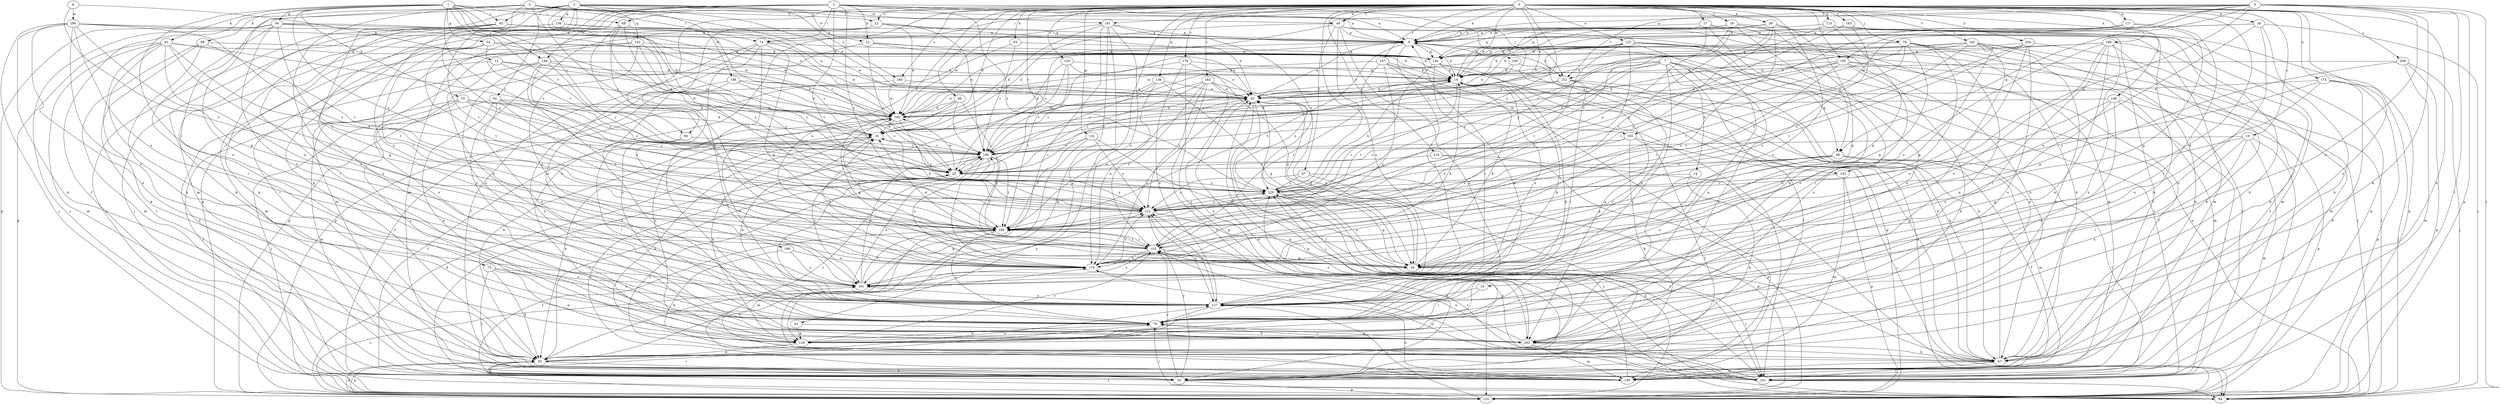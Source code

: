 strict digraph  {
0;
1;
2;
3;
4;
5;
6;
7;
8;
10;
12;
13;
14;
16;
17;
18;
19;
21;
24;
25;
33;
38;
39;
40;
42;
43;
47;
49;
50;
54;
56;
58;
59;
63;
67;
68;
73;
74;
75;
79;
80;
82;
84;
88;
91;
92;
93;
100;
101;
106;
109;
115;
117;
118;
123;
126;
127;
132;
135;
136;
139;
142;
143;
144;
148;
149;
152;
153;
160;
161;
163;
167;
168;
169;
174;
178;
179;
182;
183;
186;
188;
191;
193;
194;
195;
198;
202;
204;
208;
212;
214;
220;
0 -> 8  [label=a];
0 -> 17  [label=c];
0 -> 18  [label=c];
0 -> 19  [label=c];
0 -> 21  [label=c];
0 -> 25  [label=d];
0 -> 33  [label=d];
0 -> 38  [label=e];
0 -> 39  [label=e];
0 -> 40  [label=e];
0 -> 42  [label=e];
0 -> 43  [label=f];
0 -> 47  [label=f];
0 -> 49  [label=f];
0 -> 63  [label=h];
0 -> 67  [label=h];
0 -> 68  [label=i];
0 -> 79  [label=j];
0 -> 80  [label=j];
0 -> 100  [label=l];
0 -> 106  [label=m];
0 -> 115  [label=n];
0 -> 117  [label=n];
0 -> 118  [label=n];
0 -> 123  [label=o];
0 -> 126  [label=o];
0 -> 127  [label=o];
0 -> 132  [label=p];
0 -> 136  [label=q];
0 -> 148  [label=r];
0 -> 160  [label=s];
0 -> 163  [label=t];
0 -> 167  [label=t];
0 -> 174  [label=u];
0 -> 178  [label=u];
0 -> 179  [label=v];
0 -> 182  [label=v];
0 -> 183  [label=v];
0 -> 186  [label=v];
0 -> 198  [label=x];
0 -> 202  [label=x];
0 -> 204  [label=y];
0 -> 208  [label=y];
0 -> 214  [label=z];
0 -> 220  [label=z];
1 -> 10  [label=b];
1 -> 21  [label=c];
1 -> 24  [label=c];
1 -> 33  [label=d];
1 -> 54  [label=g];
1 -> 56  [label=g];
1 -> 68  [label=i];
1 -> 80  [label=j];
1 -> 82  [label=j];
1 -> 88  [label=k];
1 -> 91  [label=k];
1 -> 127  [label=o];
1 -> 149  [label=r];
1 -> 186  [label=v];
1 -> 212  [label=y];
2 -> 8  [label=a];
2 -> 12  [label=b];
2 -> 24  [label=c];
2 -> 73  [label=i];
2 -> 92  [label=k];
2 -> 109  [label=m];
2 -> 139  [label=q];
2 -> 142  [label=q];
2 -> 160  [label=s];
2 -> 168  [label=t];
2 -> 169  [label=t];
2 -> 188  [label=w];
2 -> 191  [label=w];
2 -> 202  [label=x];
3 -> 8  [label=a];
3 -> 12  [label=b];
3 -> 74  [label=i];
3 -> 82  [label=j];
3 -> 93  [label=k];
3 -> 109  [label=m];
3 -> 135  [label=p];
3 -> 143  [label=q];
3 -> 149  [label=r];
3 -> 152  [label=r];
3 -> 169  [label=t];
3 -> 212  [label=y];
3 -> 220  [label=z];
4 -> 8  [label=a];
4 -> 49  [label=f];
4 -> 58  [label=g];
4 -> 74  [label=i];
4 -> 84  [label=j];
4 -> 93  [label=k];
4 -> 100  [label=l];
4 -> 101  [label=l];
4 -> 127  [label=o];
4 -> 135  [label=p];
4 -> 143  [label=q];
4 -> 152  [label=r];
4 -> 191  [label=w];
4 -> 193  [label=w];
5 -> 24  [label=c];
5 -> 42  [label=e];
5 -> 49  [label=f];
5 -> 50  [label=f];
5 -> 74  [label=i];
5 -> 75  [label=i];
5 -> 161  [label=s];
5 -> 193  [label=w];
5 -> 212  [label=y];
6 -> 13  [label=b];
6 -> 169  [label=t];
6 -> 194  [label=w];
7 -> 14  [label=b];
7 -> 16  [label=b];
7 -> 50  [label=f];
7 -> 58  [label=g];
7 -> 67  [label=h];
7 -> 118  [label=n];
7 -> 152  [label=r];
7 -> 169  [label=t];
7 -> 202  [label=x];
7 -> 220  [label=z];
8 -> 16  [label=b];
8 -> 24  [label=c];
8 -> 144  [label=q];
8 -> 152  [label=r];
8 -> 161  [label=s];
8 -> 169  [label=t];
8 -> 195  [label=w];
10 -> 33  [label=d];
10 -> 50  [label=f];
10 -> 109  [label=m];
10 -> 186  [label=v];
10 -> 195  [label=w];
10 -> 202  [label=x];
10 -> 212  [label=y];
12 -> 16  [label=b];
12 -> 24  [label=c];
12 -> 42  [label=e];
12 -> 127  [label=o];
12 -> 144  [label=q];
13 -> 16  [label=b];
13 -> 33  [label=d];
13 -> 75  [label=i];
13 -> 161  [label=s];
13 -> 195  [label=w];
14 -> 93  [label=k];
14 -> 202  [label=x];
14 -> 220  [label=z];
16 -> 42  [label=e];
16 -> 67  [label=h];
16 -> 161  [label=s];
16 -> 169  [label=t];
17 -> 8  [label=a];
17 -> 50  [label=f];
17 -> 67  [label=h];
17 -> 118  [label=n];
17 -> 144  [label=q];
17 -> 212  [label=y];
18 -> 8  [label=a];
18 -> 16  [label=b];
18 -> 58  [label=g];
18 -> 109  [label=m];
18 -> 118  [label=n];
18 -> 212  [label=y];
18 -> 220  [label=z];
19 -> 59  [label=g];
19 -> 75  [label=i];
19 -> 101  [label=l];
19 -> 109  [label=m];
19 -> 186  [label=v];
19 -> 202  [label=x];
21 -> 8  [label=a];
21 -> 42  [label=e];
21 -> 109  [label=m];
21 -> 161  [label=s];
21 -> 186  [label=v];
21 -> 195  [label=w];
21 -> 202  [label=x];
24 -> 16  [label=b];
24 -> 186  [label=v];
24 -> 195  [label=w];
24 -> 212  [label=y];
24 -> 220  [label=z];
25 -> 75  [label=i];
25 -> 127  [label=o];
33 -> 16  [label=b];
33 -> 67  [label=h];
33 -> 93  [label=k];
33 -> 118  [label=n];
33 -> 186  [label=v];
38 -> 8  [label=a];
38 -> 16  [label=b];
38 -> 59  [label=g];
38 -> 67  [label=h];
38 -> 144  [label=q];
38 -> 153  [label=r];
38 -> 169  [label=t];
38 -> 178  [label=u];
39 -> 8  [label=a];
39 -> 16  [label=b];
39 -> 67  [label=h];
39 -> 84  [label=j];
39 -> 178  [label=u];
39 -> 202  [label=x];
40 -> 59  [label=g];
40 -> 93  [label=k];
40 -> 118  [label=n];
40 -> 186  [label=v];
40 -> 195  [label=w];
42 -> 8  [label=a];
42 -> 16  [label=b];
42 -> 59  [label=g];
42 -> 84  [label=j];
42 -> 101  [label=l];
42 -> 178  [label=u];
42 -> 195  [label=w];
43 -> 118  [label=n];
43 -> 202  [label=x];
47 -> 50  [label=f];
47 -> 135  [label=p];
47 -> 212  [label=y];
47 -> 220  [label=z];
49 -> 8  [label=a];
49 -> 24  [label=c];
49 -> 33  [label=d];
49 -> 67  [label=h];
49 -> 109  [label=m];
49 -> 118  [label=n];
49 -> 161  [label=s];
49 -> 220  [label=z];
50 -> 42  [label=e];
50 -> 93  [label=k];
50 -> 135  [label=p];
50 -> 153  [label=r];
50 -> 212  [label=y];
54 -> 16  [label=b];
54 -> 33  [label=d];
54 -> 144  [label=q];
54 -> 153  [label=r];
54 -> 161  [label=s];
54 -> 169  [label=t];
54 -> 186  [label=v];
56 -> 8  [label=a];
56 -> 42  [label=e];
56 -> 75  [label=i];
56 -> 84  [label=j];
56 -> 127  [label=o];
56 -> 135  [label=p];
56 -> 169  [label=t];
56 -> 195  [label=w];
58 -> 24  [label=c];
58 -> 50  [label=f];
58 -> 59  [label=g];
58 -> 101  [label=l];
58 -> 109  [label=m];
58 -> 127  [label=o];
58 -> 153  [label=r];
58 -> 220  [label=z];
59 -> 16  [label=b];
59 -> 42  [label=e];
59 -> 101  [label=l];
63 -> 135  [label=p];
63 -> 144  [label=q];
63 -> 186  [label=v];
67 -> 8  [label=a];
67 -> 42  [label=e];
67 -> 101  [label=l];
67 -> 109  [label=m];
67 -> 153  [label=r];
68 -> 8  [label=a];
68 -> 153  [label=r];
68 -> 169  [label=t];
68 -> 178  [label=u];
68 -> 212  [label=y];
73 -> 93  [label=k];
73 -> 101  [label=l];
73 -> 118  [label=n];
73 -> 127  [label=o];
73 -> 161  [label=s];
74 -> 59  [label=g];
74 -> 75  [label=i];
74 -> 101  [label=l];
74 -> 135  [label=p];
74 -> 144  [label=q];
74 -> 195  [label=w];
74 -> 202  [label=x];
75 -> 8  [label=a];
75 -> 16  [label=b];
75 -> 33  [label=d];
75 -> 118  [label=n];
75 -> 202  [label=x];
79 -> 16  [label=b];
79 -> 59  [label=g];
79 -> 75  [label=i];
79 -> 84  [label=j];
79 -> 101  [label=l];
79 -> 118  [label=n];
79 -> 144  [label=q];
79 -> 169  [label=t];
79 -> 186  [label=v];
79 -> 212  [label=y];
80 -> 75  [label=i];
80 -> 178  [label=u];
80 -> 186  [label=v];
82 -> 8  [label=a];
82 -> 42  [label=e];
82 -> 75  [label=i];
82 -> 84  [label=j];
82 -> 93  [label=k];
82 -> 178  [label=u];
82 -> 186  [label=v];
84 -> 8  [label=a];
84 -> 42  [label=e];
84 -> 75  [label=i];
88 -> 101  [label=l];
88 -> 109  [label=m];
88 -> 144  [label=q];
88 -> 202  [label=x];
88 -> 220  [label=z];
91 -> 59  [label=g];
91 -> 75  [label=i];
91 -> 93  [label=k];
91 -> 109  [label=m];
91 -> 135  [label=p];
91 -> 144  [label=q];
91 -> 169  [label=t];
91 -> 178  [label=u];
91 -> 186  [label=v];
92 -> 24  [label=c];
92 -> 84  [label=j];
92 -> 118  [label=n];
92 -> 127  [label=o];
92 -> 169  [label=t];
92 -> 195  [label=w];
92 -> 220  [label=z];
93 -> 24  [label=c];
93 -> 50  [label=f];
93 -> 84  [label=j];
93 -> 127  [label=o];
93 -> 135  [label=p];
93 -> 178  [label=u];
93 -> 220  [label=z];
100 -> 16  [label=b];
100 -> 50  [label=f];
100 -> 93  [label=k];
100 -> 109  [label=m];
100 -> 127  [label=o];
100 -> 153  [label=r];
100 -> 186  [label=v];
100 -> 195  [label=w];
101 -> 24  [label=c];
101 -> 84  [label=j];
101 -> 153  [label=r];
101 -> 178  [label=u];
101 -> 186  [label=v];
101 -> 212  [label=y];
106 -> 16  [label=b];
106 -> 42  [label=e];
106 -> 127  [label=o];
109 -> 24  [label=c];
109 -> 127  [label=o];
109 -> 220  [label=z];
115 -> 8  [label=a];
115 -> 59  [label=g];
115 -> 67  [label=h];
115 -> 135  [label=p];
115 -> 195  [label=w];
117 -> 8  [label=a];
117 -> 59  [label=g];
117 -> 75  [label=i];
117 -> 186  [label=v];
118 -> 93  [label=k];
118 -> 153  [label=r];
123 -> 16  [label=b];
123 -> 84  [label=j];
123 -> 101  [label=l];
123 -> 118  [label=n];
123 -> 144  [label=q];
123 -> 153  [label=r];
123 -> 169  [label=t];
123 -> 186  [label=v];
123 -> 195  [label=w];
123 -> 202  [label=x];
126 -> 16  [label=b];
126 -> 33  [label=d];
126 -> 42  [label=e];
126 -> 50  [label=f];
126 -> 169  [label=t];
127 -> 16  [label=b];
127 -> 24  [label=c];
127 -> 75  [label=i];
127 -> 195  [label=w];
127 -> 212  [label=y];
132 -> 59  [label=g];
132 -> 93  [label=k];
132 -> 169  [label=t];
132 -> 186  [label=v];
132 -> 212  [label=y];
135 -> 33  [label=d];
135 -> 75  [label=i];
135 -> 93  [label=k];
135 -> 127  [label=o];
135 -> 161  [label=s];
136 -> 42  [label=e];
136 -> 59  [label=g];
136 -> 178  [label=u];
136 -> 186  [label=v];
136 -> 195  [label=w];
139 -> 8  [label=a];
139 -> 24  [label=c];
139 -> 84  [label=j];
139 -> 93  [label=k];
142 -> 109  [label=m];
142 -> 144  [label=q];
142 -> 161  [label=s];
142 -> 202  [label=x];
142 -> 212  [label=y];
142 -> 220  [label=z];
143 -> 109  [label=m];
143 -> 135  [label=p];
143 -> 220  [label=z];
144 -> 16  [label=b];
144 -> 67  [label=h];
144 -> 153  [label=r];
144 -> 161  [label=s];
144 -> 202  [label=x];
148 -> 101  [label=l];
148 -> 127  [label=o];
148 -> 135  [label=p];
148 -> 178  [label=u];
148 -> 195  [label=w];
148 -> 202  [label=x];
149 -> 16  [label=b];
149 -> 24  [label=c];
149 -> 50  [label=f];
149 -> 127  [label=o];
149 -> 169  [label=t];
149 -> 195  [label=w];
149 -> 220  [label=z];
152 -> 33  [label=d];
152 -> 42  [label=e];
152 -> 67  [label=h];
152 -> 75  [label=i];
152 -> 135  [label=p];
153 -> 33  [label=d];
153 -> 59  [label=g];
153 -> 161  [label=s];
153 -> 169  [label=t];
153 -> 178  [label=u];
153 -> 195  [label=w];
160 -> 42  [label=e];
160 -> 50  [label=f];
160 -> 195  [label=w];
161 -> 127  [label=o];
161 -> 169  [label=t];
161 -> 186  [label=v];
161 -> 212  [label=y];
163 -> 8  [label=a];
163 -> 109  [label=m];
163 -> 135  [label=p];
163 -> 178  [label=u];
163 -> 212  [label=y];
167 -> 16  [label=b];
167 -> 24  [label=c];
167 -> 101  [label=l];
167 -> 109  [label=m];
167 -> 135  [label=p];
167 -> 153  [label=r];
167 -> 178  [label=u];
168 -> 67  [label=h];
168 -> 161  [label=s];
168 -> 178  [label=u];
169 -> 42  [label=e];
169 -> 50  [label=f];
169 -> 75  [label=i];
169 -> 109  [label=m];
169 -> 153  [label=r];
174 -> 42  [label=e];
174 -> 67  [label=h];
174 -> 84  [label=j];
174 -> 127  [label=o];
174 -> 135  [label=p];
174 -> 212  [label=y];
178 -> 16  [label=b];
178 -> 33  [label=d];
178 -> 161  [label=s];
178 -> 186  [label=v];
178 -> 212  [label=y];
179 -> 16  [label=b];
179 -> 59  [label=g];
179 -> 127  [label=o];
179 -> 135  [label=p];
179 -> 195  [label=w];
182 -> 33  [label=d];
182 -> 42  [label=e];
182 -> 50  [label=f];
182 -> 59  [label=g];
182 -> 67  [label=h];
182 -> 75  [label=i];
182 -> 93  [label=k];
182 -> 144  [label=q];
182 -> 212  [label=y];
183 -> 24  [label=c];
183 -> 42  [label=e];
183 -> 50  [label=f];
183 -> 153  [label=r];
183 -> 186  [label=v];
183 -> 202  [label=x];
183 -> 212  [label=y];
183 -> 220  [label=z];
186 -> 24  [label=c];
186 -> 127  [label=o];
186 -> 153  [label=r];
186 -> 161  [label=s];
186 -> 169  [label=t];
186 -> 178  [label=u];
188 -> 42  [label=e];
188 -> 75  [label=i];
188 -> 195  [label=w];
188 -> 202  [label=x];
188 -> 220  [label=z];
191 -> 8  [label=a];
191 -> 33  [label=d];
191 -> 109  [label=m];
191 -> 118  [label=n];
191 -> 161  [label=s];
191 -> 178  [label=u];
191 -> 195  [label=w];
191 -> 220  [label=z];
193 -> 24  [label=c];
193 -> 50  [label=f];
193 -> 84  [label=j];
193 -> 93  [label=k];
193 -> 186  [label=v];
194 -> 8  [label=a];
194 -> 59  [label=g];
194 -> 84  [label=j];
194 -> 93  [label=k];
194 -> 118  [label=n];
194 -> 127  [label=o];
194 -> 178  [label=u];
194 -> 195  [label=w];
194 -> 212  [label=y];
195 -> 33  [label=d];
195 -> 50  [label=f];
195 -> 59  [label=g];
195 -> 212  [label=y];
198 -> 42  [label=e];
198 -> 67  [label=h];
198 -> 75  [label=i];
198 -> 93  [label=k];
198 -> 118  [label=n];
198 -> 127  [label=o];
198 -> 144  [label=q];
198 -> 178  [label=u];
198 -> 202  [label=x];
202 -> 67  [label=h];
202 -> 75  [label=i];
202 -> 109  [label=m];
202 -> 178  [label=u];
202 -> 220  [label=z];
204 -> 109  [label=m];
204 -> 127  [label=o];
204 -> 144  [label=q];
204 -> 169  [label=t];
204 -> 202  [label=x];
204 -> 212  [label=y];
208 -> 16  [label=b];
208 -> 59  [label=g];
208 -> 84  [label=j];
208 -> 109  [label=m];
208 -> 135  [label=p];
212 -> 33  [label=d];
212 -> 59  [label=g];
212 -> 127  [label=o];
212 -> 169  [label=t];
212 -> 220  [label=z];
214 -> 24  [label=c];
214 -> 84  [label=j];
214 -> 135  [label=p];
220 -> 16  [label=b];
220 -> 59  [label=g];
220 -> 101  [label=l];
220 -> 135  [label=p];
220 -> 212  [label=y];
}
